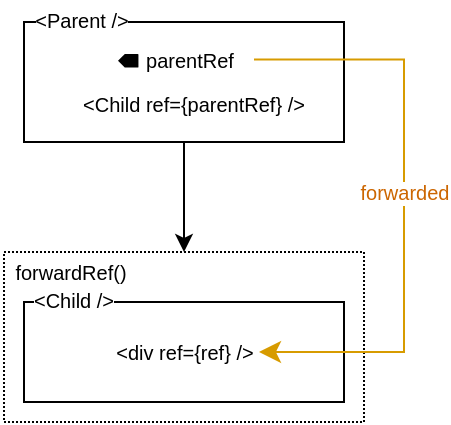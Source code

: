 <mxfile pages="3" scale="2" border="15">
    <diagram id="w8umIVpwV_LAg6aVeawN" name="forwardRef">
        <mxGraphModel dx="809" dy="513" grid="1" gridSize="10" guides="1" tooltips="1" connect="1" arrows="1" fold="1" page="1" pageScale="1" pageWidth="827" pageHeight="1169" math="0" shadow="0">
            <root>
                <mxCell id="0"/>
                <mxCell id="1" parent="0"/>
                <mxCell id="-rpuYlQJuh6bBSyZf9yu-13" style="edgeStyle=none;html=1;exitX=0.5;exitY=1;exitDx=0;exitDy=0;fontSize=10;" edge="1" parent="1" source="-rpuYlQJuh6bBSyZf9yu-6" target="PJTTOsYr8Ak02sW-gof1-6">
                    <mxGeometry relative="1" as="geometry"/>
                </mxCell>
                <mxCell id="-rpuYlQJuh6bBSyZf9yu-6" value="" style="group;movable=1;resizable=1;rotatable=1;deletable=1;editable=1;connectable=1;" vertex="1" connectable="0" parent="1">
                    <mxGeometry x="240" y="280" width="160" height="60" as="geometry"/>
                </mxCell>
                <mxCell id="PJTTOsYr8Ak02sW-gof1-2" value="" style="rounded=0;whiteSpace=wrap;html=1;" vertex="1" parent="-rpuYlQJuh6bBSyZf9yu-6">
                    <mxGeometry width="160" height="60" as="geometry"/>
                </mxCell>
                <mxCell id="-rpuYlQJuh6bBSyZf9yu-9" value="&amp;lt;Child ref={parentRef} /&amp;gt;" style="text;html=1;strokeColor=none;fillColor=none;align=center;verticalAlign=middle;whiteSpace=wrap;rounded=0;fontSize=10;" vertex="1" parent="-rpuYlQJuh6bBSyZf9yu-6">
                    <mxGeometry x="20" y="30" width="130" height="22.5" as="geometry"/>
                </mxCell>
                <mxCell id="-rpuYlQJuh6bBSyZf9yu-7" value="" style="group" vertex="1" connectable="0" parent="-rpuYlQJuh6bBSyZf9yu-6">
                    <mxGeometry x="45" y="7.5" width="70" height="22.5" as="geometry"/>
                </mxCell>
                <mxCell id="-rpuYlQJuh6bBSyZf9yu-4" value="parentRef" style="text;html=1;strokeColor=none;fillColor=none;align=center;verticalAlign=middle;whiteSpace=wrap;rounded=0;fontSize=10;" vertex="1" parent="-rpuYlQJuh6bBSyZf9yu-7">
                    <mxGeometry x="6.364" width="63.636" height="22.5" as="geometry"/>
                </mxCell>
                <mxCell id="-rpuYlQJuh6bBSyZf9yu-5" value="" style="verticalLabelPosition=bottom;html=1;verticalAlign=top;strokeWidth=1;align=center;outlineConnect=0;dashed=0;outlineConnect=0;shape=mxgraph.aws3d.reference2;fillColor=#000000;strokeColor=none;aspect=fixed;fontSize=10;" vertex="1" parent="-rpuYlQJuh6bBSyZf9yu-7">
                    <mxGeometry x="2" y="8.53" width="10.227" height="6.764" as="geometry"/>
                </mxCell>
                <mxCell id="PJTTOsYr8Ak02sW-gof1-6" value="" style="rounded=0;whiteSpace=wrap;html=1;dashed=1;dashPattern=1 1;" vertex="1" parent="1">
                    <mxGeometry x="230" y="395" width="180" height="85" as="geometry"/>
                </mxCell>
                <mxCell id="PJTTOsYr8Ak02sW-gof1-3" value="" style="rounded=0;whiteSpace=wrap;html=1;" vertex="1" parent="1">
                    <mxGeometry x="240" y="420" width="160" height="50" as="geometry"/>
                </mxCell>
                <mxCell id="-rpuYlQJuh6bBSyZf9yu-1" value="forwardRef()" style="text;html=1;strokeColor=none;fillColor=none;align=center;verticalAlign=middle;whiteSpace=wrap;rounded=0;fontSize=10;" vertex="1" parent="1">
                    <mxGeometry x="228" y="390" width="71" height="30" as="geometry"/>
                </mxCell>
                <mxCell id="-rpuYlQJuh6bBSyZf9yu-2" value="&amp;lt;div ref={ref} /&amp;gt;" style="text;html=1;strokeColor=none;fillColor=none;align=center;verticalAlign=middle;whiteSpace=wrap;rounded=0;fontSize=10;" vertex="1" parent="1">
                    <mxGeometry x="282.5" y="430" width="75" height="30" as="geometry"/>
                </mxCell>
                <mxCell id="-rpuYlQJuh6bBSyZf9yu-14" value="" style="edgeStyle=segmentEdgeStyle;endArrow=classic;html=1;curved=0;rounded=0;endSize=8;startSize=8;fontSize=10;exitX=1;exitY=0.5;exitDx=0;exitDy=0;fillColor=#ffe6cc;strokeColor=#d79b00;" edge="1" parent="1" source="-rpuYlQJuh6bBSyZf9yu-4" target="-rpuYlQJuh6bBSyZf9yu-2">
                    <mxGeometry width="50" height="50" relative="1" as="geometry">
                        <mxPoint x="414" y="300" as="sourcePoint"/>
                        <mxPoint x="460" y="450" as="targetPoint"/>
                        <Array as="points">
                            <mxPoint x="430" y="299"/>
                            <mxPoint x="430" y="445"/>
                        </Array>
                    </mxGeometry>
                </mxCell>
                <mxCell id="-rpuYlQJuh6bBSyZf9yu-26" value="&lt;font color=&quot;#cc6600&quot;&gt;forwarded&lt;/font&gt;" style="edgeLabel;html=1;align=center;verticalAlign=middle;resizable=0;points=[];fontSize=10;" vertex="1" connectable="0" parent="-rpuYlQJuh6bBSyZf9yu-14">
                    <mxGeometry x="-0.044" relative="1" as="geometry">
                        <mxPoint as="offset"/>
                    </mxGeometry>
                </mxCell>
                <mxCell id="-rpuYlQJuh6bBSyZf9yu-24" value="&amp;lt;Parent /&amp;gt;" style="text;html=1;align=center;verticalAlign=middle;whiteSpace=wrap;rounded=0;strokeWidth=1;fontSize=10;labelBackgroundColor=default;" vertex="1" parent="1">
                    <mxGeometry x="239" y="269" width="60" height="20" as="geometry"/>
                </mxCell>
                <mxCell id="-rpuYlQJuh6bBSyZf9yu-25" value="&amp;lt;Child /&amp;gt;" style="text;html=1;align=center;verticalAlign=middle;whiteSpace=wrap;rounded=0;strokeWidth=1;fontSize=10;labelBackgroundColor=default;" vertex="1" parent="1">
                    <mxGeometry x="235" y="409" width="60" height="20" as="geometry"/>
                </mxCell>
            </root>
        </mxGraphModel>
    </diagram>
    <diagram name="useImperativeHandle" id="o8iGz39V3WUpfnhEcCWB">
        <mxGraphModel dx="472" dy="299" grid="1" gridSize="10" guides="1" tooltips="1" connect="1" arrows="1" fold="1" page="1" pageScale="1" pageWidth="827" pageHeight="1169" math="0" shadow="0">
            <root>
                <mxCell id="W2QS1BdF9j7jTlORDMmj-0"/>
                <mxCell id="W2QS1BdF9j7jTlORDMmj-1" parent="W2QS1BdF9j7jTlORDMmj-0"/>
                <mxCell id="W2QS1BdF9j7jTlORDMmj-2" style="edgeStyle=none;html=1;exitX=0.5;exitY=1;exitDx=0;exitDy=0;fontSize=10;" edge="1" parent="W2QS1BdF9j7jTlORDMmj-1" source="W2QS1BdF9j7jTlORDMmj-3" target="W2QS1BdF9j7jTlORDMmj-9">
                    <mxGeometry relative="1" as="geometry"/>
                </mxCell>
                <mxCell id="W2QS1BdF9j7jTlORDMmj-3" value="" style="group;movable=1;resizable=1;rotatable=1;deletable=1;editable=1;connectable=1;" vertex="1" connectable="0" parent="W2QS1BdF9j7jTlORDMmj-1">
                    <mxGeometry x="240" y="280" width="160" height="60" as="geometry"/>
                </mxCell>
                <mxCell id="W2QS1BdF9j7jTlORDMmj-4" value="" style="rounded=0;whiteSpace=wrap;html=1;" vertex="1" parent="W2QS1BdF9j7jTlORDMmj-3">
                    <mxGeometry width="160" height="60" as="geometry"/>
                </mxCell>
                <mxCell id="W2QS1BdF9j7jTlORDMmj-5" value="&amp;lt;Child ref={parentRef} /&amp;gt;" style="text;html=1;strokeColor=none;fillColor=none;align=center;verticalAlign=middle;whiteSpace=wrap;rounded=0;fontSize=10;" vertex="1" parent="W2QS1BdF9j7jTlORDMmj-3">
                    <mxGeometry x="20" y="30" width="130" height="22.5" as="geometry"/>
                </mxCell>
                <mxCell id="W2QS1BdF9j7jTlORDMmj-6" value="" style="group" vertex="1" connectable="0" parent="W2QS1BdF9j7jTlORDMmj-3">
                    <mxGeometry x="45" y="7.5" width="70" height="22.5" as="geometry"/>
                </mxCell>
                <mxCell id="W2QS1BdF9j7jTlORDMmj-7" value="parentRef" style="text;html=1;strokeColor=none;fillColor=none;align=center;verticalAlign=middle;whiteSpace=wrap;rounded=0;fontSize=10;" vertex="1" parent="W2QS1BdF9j7jTlORDMmj-6">
                    <mxGeometry x="6.364" width="63.636" height="22.5" as="geometry"/>
                </mxCell>
                <mxCell id="W2QS1BdF9j7jTlORDMmj-8" value="" style="verticalLabelPosition=bottom;html=1;verticalAlign=top;strokeWidth=1;align=center;outlineConnect=0;dashed=0;outlineConnect=0;shape=mxgraph.aws3d.reference2;fillColor=#000000;strokeColor=none;aspect=fixed;fontSize=10;" vertex="1" parent="W2QS1BdF9j7jTlORDMmj-6">
                    <mxGeometry x="2" y="8.53" width="10.227" height="6.764" as="geometry"/>
                </mxCell>
                <mxCell id="W2QS1BdF9j7jTlORDMmj-9" value="" style="rounded=0;whiteSpace=wrap;html=1;dashed=1;dashPattern=1 1;" vertex="1" parent="W2QS1BdF9j7jTlORDMmj-1">
                    <mxGeometry x="230" y="395" width="180" height="85" as="geometry"/>
                </mxCell>
                <mxCell id="W2QS1BdF9j7jTlORDMmj-10" value="" style="rounded=0;whiteSpace=wrap;html=1;" vertex="1" parent="W2QS1BdF9j7jTlORDMmj-1">
                    <mxGeometry x="240" y="420" width="160" height="50" as="geometry"/>
                </mxCell>
                <mxCell id="W2QS1BdF9j7jTlORDMmj-11" value="forwardRef()" style="text;html=1;strokeColor=none;fillColor=none;align=center;verticalAlign=middle;whiteSpace=wrap;rounded=0;fontSize=10;" vertex="1" parent="W2QS1BdF9j7jTlORDMmj-1">
                    <mxGeometry x="228" y="390" width="71" height="30" as="geometry"/>
                </mxCell>
                <mxCell id="W2QS1BdF9j7jTlORDMmj-12" value="useImperativeHandle(&lt;br&gt;ref, &lt;font color=&quot;#cc6600&quot;&gt;getRefValue&lt;/font&gt;, []&lt;span style=&quot;background-color: initial; text-align: left;&quot;&gt;)&lt;/span&gt;" style="text;html=1;strokeColor=none;fillColor=none;align=center;verticalAlign=middle;whiteSpace=wrap;rounded=0;fontSize=8;" vertex="1" parent="W2QS1BdF9j7jTlORDMmj-1">
                    <mxGeometry x="271.25" y="430" width="97.5" height="30" as="geometry"/>
                </mxCell>
                <mxCell id="W2QS1BdF9j7jTlORDMmj-13" value="" style="edgeStyle=segmentEdgeStyle;endArrow=classic;html=1;curved=0;rounded=0;endSize=8;startSize=8;fontSize=10;exitX=1;exitY=0.5;exitDx=0;exitDy=0;fillColor=#ffe6cc;strokeColor=#d79b00;" edge="1" parent="W2QS1BdF9j7jTlORDMmj-1" source="W2QS1BdF9j7jTlORDMmj-7" target="W2QS1BdF9j7jTlORDMmj-12">
                    <mxGeometry width="50" height="50" relative="1" as="geometry">
                        <mxPoint x="414" y="300" as="sourcePoint"/>
                        <mxPoint x="460" y="450" as="targetPoint"/>
                        <Array as="points">
                            <mxPoint x="430" y="299"/>
                            <mxPoint x="430" y="445"/>
                        </Array>
                    </mxGeometry>
                </mxCell>
                <mxCell id="W2QS1BdF9j7jTlORDMmj-14" value="&lt;font color=&quot;#cc6600&quot;&gt;forwarded&lt;/font&gt;" style="edgeLabel;html=1;align=center;verticalAlign=middle;resizable=0;points=[];fontSize=10;" vertex="1" connectable="0" parent="W2QS1BdF9j7jTlORDMmj-13">
                    <mxGeometry x="-0.044" relative="1" as="geometry">
                        <mxPoint y="8" as="offset"/>
                    </mxGeometry>
                </mxCell>
                <mxCell id="W2QS1BdF9j7jTlORDMmj-15" value="&amp;lt;Parent /&amp;gt;" style="text;html=1;align=center;verticalAlign=middle;whiteSpace=wrap;rounded=0;strokeWidth=1;fontSize=10;labelBackgroundColor=default;" vertex="1" parent="W2QS1BdF9j7jTlORDMmj-1">
                    <mxGeometry x="239" y="269" width="60" height="20" as="geometry"/>
                </mxCell>
                <mxCell id="W2QS1BdF9j7jTlORDMmj-16" value="&amp;lt;Child /&amp;gt;" style="text;html=1;align=center;verticalAlign=middle;whiteSpace=wrap;rounded=0;strokeWidth=1;fontSize=10;labelBackgroundColor=default;" vertex="1" parent="W2QS1BdF9j7jTlORDMmj-1">
                    <mxGeometry x="235" y="409" width="60" height="20" as="geometry"/>
                </mxCell>
            </root>
        </mxGraphModel>
    </diagram>
</mxfile>